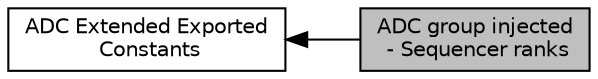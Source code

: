 digraph "ADC group injected - Sequencer ranks"
{
  edge [fontname="Helvetica",fontsize="10",labelfontname="Helvetica",labelfontsize="10"];
  node [fontname="Helvetica",fontsize="10",shape=box];
  rankdir=LR;
  Node2 [label="ADC Extended Exported\l Constants",height=0.2,width=0.4,color="black", fillcolor="white", style="filled",URL="$group__ADCEx__Exported__Constants.html",tooltip=" "];
  Node1 [label="ADC group injected\l - Sequencer ranks",height=0.2,width=0.4,color="black", fillcolor="grey75", style="filled", fontcolor="black",tooltip=" "];
  Node2->Node1 [shape=plaintext, dir="back", style="solid"];
}
